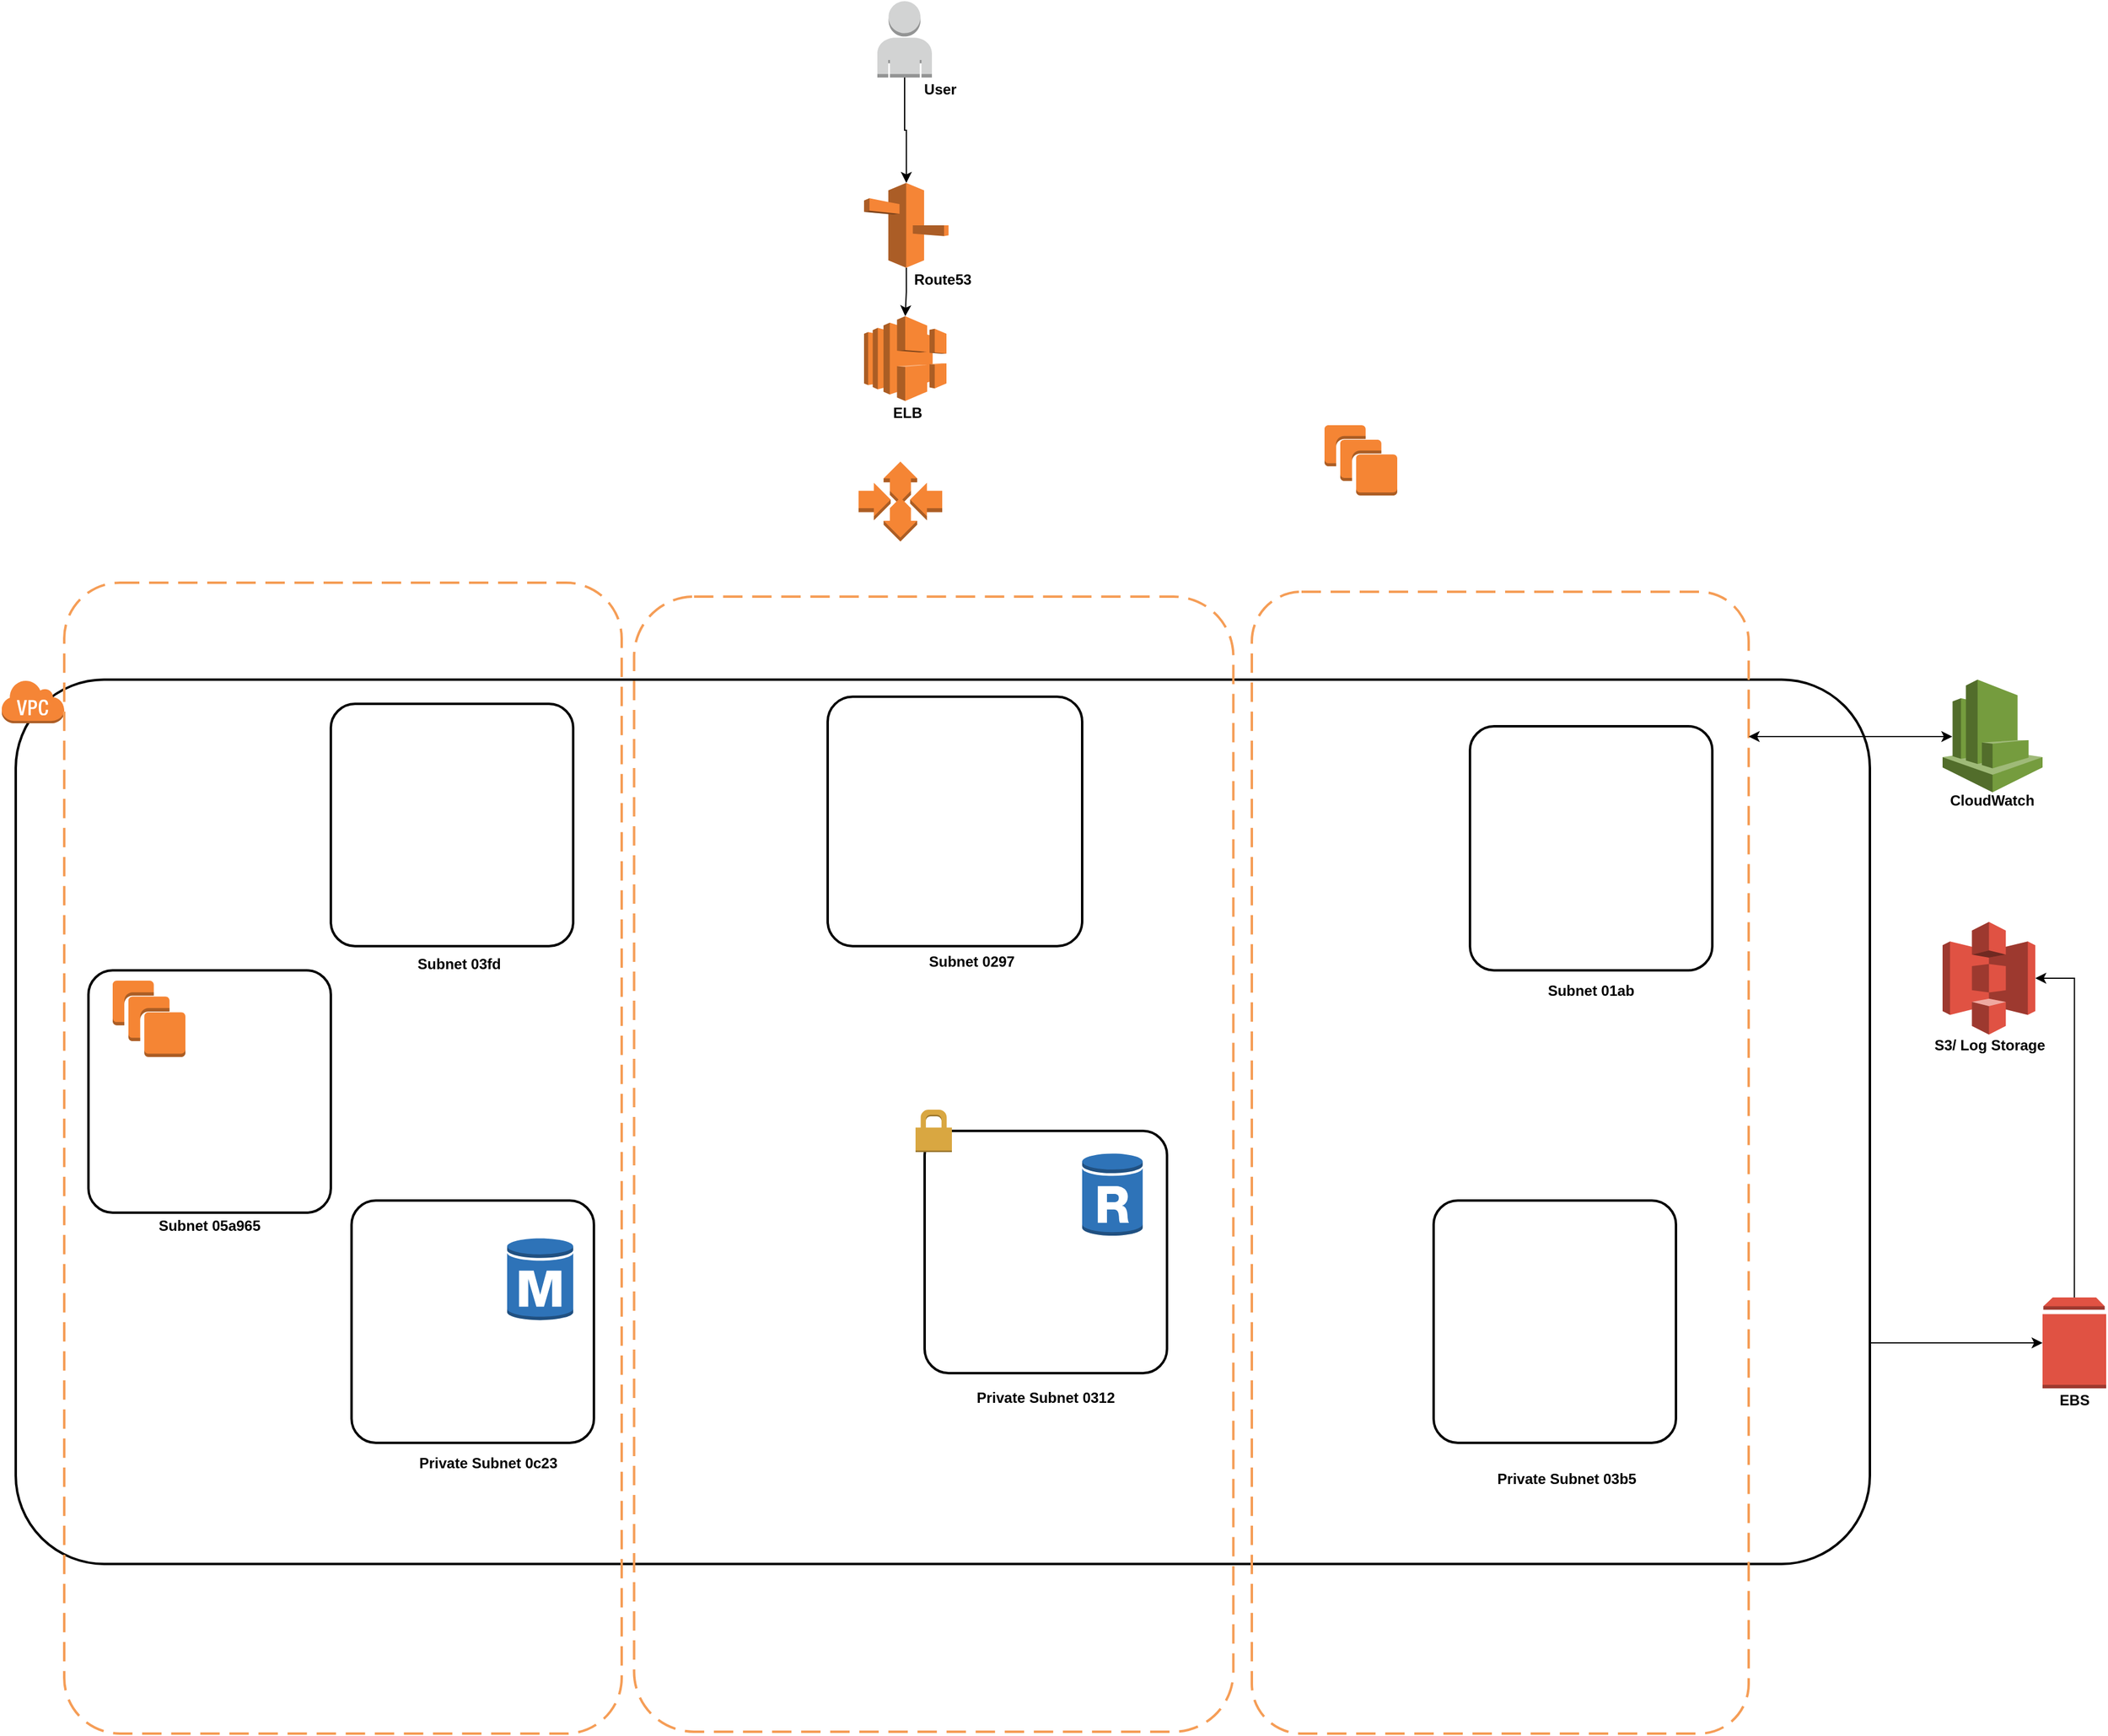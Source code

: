 <mxfile version="14.5.3" type="github">
  <diagram id="YLBtO4QyQiUHlF8-_b-x" name="Page-1">
    <mxGraphModel dx="2076" dy="2196" grid="1" gridSize="10" guides="1" tooltips="1" connect="1" arrows="1" fold="1" page="1" pageScale="1" pageWidth="850" pageHeight="1100" math="0" shadow="0">
      <root>
        <mxCell id="0" />
        <mxCell id="1" parent="0" />
        <mxCell id="7uROpiLHr8Zym426xmD7-12" style="edgeStyle=orthogonalEdgeStyle;rounded=0;orthogonalLoop=1;jettySize=auto;html=1;exitX=1;exitY=0.75;exitDx=0;exitDy=0;" edge="1" parent="1" source="NjoRCPoegAAiFyBmC-Th-3" target="NjoRCPoegAAiFyBmC-Th-34">
          <mxGeometry relative="1" as="geometry" />
        </mxCell>
        <mxCell id="NjoRCPoegAAiFyBmC-Th-3" value="" style="rounded=1;arcSize=10;dashed=0;fillColor=none;gradientColor=none;strokeWidth=2;" parent="1" vertex="1">
          <mxGeometry x="130" y="90" width="1530" height="730" as="geometry" />
        </mxCell>
        <mxCell id="NjoRCPoegAAiFyBmC-Th-4" value="" style="dashed=0;html=1;shape=mxgraph.aws3.virtual_private_cloud;fillColor=#F58536;gradientColor=none;dashed=0;" parent="1" vertex="1">
          <mxGeometry x="118" y="90" width="52" height="36" as="geometry" />
        </mxCell>
        <mxCell id="NjoRCPoegAAiFyBmC-Th-5" value="" style="rounded=1;arcSize=10;dashed=1;strokeColor=#F59D56;fillColor=none;gradientColor=none;dashPattern=8 4;strokeWidth=2;" parent="1" vertex="1">
          <mxGeometry x="170" y="10" width="460" height="950" as="geometry" />
        </mxCell>
        <mxCell id="NjoRCPoegAAiFyBmC-Th-6" value="" style="rounded=1;arcSize=10;dashed=1;strokeColor=#F59D56;fillColor=none;gradientColor=none;dashPattern=8 4;strokeWidth=2;" parent="1" vertex="1">
          <mxGeometry x="640.25" y="21.5" width="494.5" height="937" as="geometry" />
        </mxCell>
        <mxCell id="NjoRCPoegAAiFyBmC-Th-7" value="" style="rounded=1;arcSize=10;dashed=1;strokeColor=#F59D56;fillColor=none;gradientColor=none;dashPattern=8 4;strokeWidth=2;" parent="1" vertex="1">
          <mxGeometry x="1150" y="17.5" width="410" height="942.5" as="geometry" />
        </mxCell>
        <mxCell id="NjoRCPoegAAiFyBmC-Th-8" value="" style="rounded=1;arcSize=10;dashed=0;fillColor=none;gradientColor=none;strokeWidth=2;" parent="1" vertex="1">
          <mxGeometry x="390" y="110" width="200" height="200" as="geometry" />
        </mxCell>
        <mxCell id="NjoRCPoegAAiFyBmC-Th-12" value="" style="rounded=1;arcSize=10;dashed=0;fillColor=none;gradientColor=none;strokeWidth=2;" parent="1" vertex="1">
          <mxGeometry x="190" y="330" width="200" height="200" as="geometry" />
        </mxCell>
        <mxCell id="NjoRCPoegAAiFyBmC-Th-15" value="" style="outlineConnect=0;dashed=0;verticalLabelPosition=bottom;verticalAlign=top;align=center;html=1;shape=mxgraph.aws3.rds_db_instance;fillColor=#2E73B8;gradientColor=none;" parent="1" vertex="1">
          <mxGeometry x="535.5" y="550" width="54.5" height="70" as="geometry" />
        </mxCell>
        <mxCell id="NjoRCPoegAAiFyBmC-Th-17" value="" style="outlineConnect=0;dashed=0;verticalLabelPosition=bottom;verticalAlign=top;align=center;html=1;shape=mxgraph.aws3.instances;fillColor=#F58534;gradientColor=none;" parent="1" vertex="1">
          <mxGeometry x="210" y="338.5" width="60" height="63" as="geometry" />
        </mxCell>
        <mxCell id="NjoRCPoegAAiFyBmC-Th-18" value="" style="rounded=1;arcSize=10;dashed=0;fillColor=none;gradientColor=none;strokeWidth=2;" parent="1" vertex="1">
          <mxGeometry x="799.99" y="104.13" width="210.01" height="205.87" as="geometry" />
        </mxCell>
        <mxCell id="NjoRCPoegAAiFyBmC-Th-20" value="" style="rounded=1;arcSize=10;dashed=0;fillColor=none;gradientColor=none;strokeWidth=2;" parent="1" vertex="1">
          <mxGeometry x="880" y="462.5" width="200" height="200" as="geometry" />
        </mxCell>
        <mxCell id="NjoRCPoegAAiFyBmC-Th-22" value="" style="rounded=1;arcSize=10;dashed=0;fillColor=none;gradientColor=none;strokeWidth=2;" parent="1" vertex="1">
          <mxGeometry x="1330" y="128.5" width="200" height="201.5" as="geometry" />
        </mxCell>
        <mxCell id="NjoRCPoegAAiFyBmC-Th-25" value="" style="dashed=0;html=1;shape=mxgraph.aws3.permissions;fillColor=#D9A741;gradientColor=none;dashed=0;" parent="1" vertex="1">
          <mxGeometry x="872.5" y="445" width="30" height="35" as="geometry" />
        </mxCell>
        <mxCell id="NjoRCPoegAAiFyBmC-Th-26" value="" style="outlineConnect=0;dashed=0;verticalLabelPosition=bottom;verticalAlign=top;align=center;html=1;shape=mxgraph.aws3.rds_db_instance_read_replica;fillColor=#2E73B8;gradientColor=none;" parent="1" vertex="1">
          <mxGeometry x="1010" y="480" width="50" height="70" as="geometry" />
        </mxCell>
        <mxCell id="NjoRCPoegAAiFyBmC-Th-29" value="" style="outlineConnect=0;dashed=0;verticalLabelPosition=bottom;verticalAlign=top;align=center;html=1;shape=mxgraph.aws3.instances;fillColor=#F58534;gradientColor=none;" parent="1" vertex="1">
          <mxGeometry x="1210" y="-120" width="60" height="58" as="geometry" />
        </mxCell>
        <mxCell id="NjoRCPoegAAiFyBmC-Th-30" value="" style="outlineConnect=0;dashed=0;verticalLabelPosition=bottom;verticalAlign=top;align=center;html=1;shape=mxgraph.aws3.elastic_load_balancing;fillColor=#F58534;gradientColor=none;" parent="1" vertex="1">
          <mxGeometry x="830" y="-210" width="68" height="70" as="geometry" />
        </mxCell>
        <mxCell id="NjoRCPoegAAiFyBmC-Th-49" style="edgeStyle=orthogonalEdgeStyle;rounded=0;orthogonalLoop=1;jettySize=auto;html=1;exitX=0.5;exitY=1;exitDx=0;exitDy=0;exitPerimeter=0;" parent="1" source="NjoRCPoegAAiFyBmC-Th-32" target="NjoRCPoegAAiFyBmC-Th-33" edge="1">
          <mxGeometry relative="1" as="geometry" />
        </mxCell>
        <mxCell id="NjoRCPoegAAiFyBmC-Th-32" value="" style="outlineConnect=0;dashed=0;verticalLabelPosition=bottom;verticalAlign=top;align=center;html=1;shape=mxgraph.aws3.user;fillColor=#D2D3D3;gradientColor=none;" parent="1" vertex="1">
          <mxGeometry x="841" y="-470" width="45" height="63" as="geometry" />
        </mxCell>
        <mxCell id="NjoRCPoegAAiFyBmC-Th-50" style="edgeStyle=orthogonalEdgeStyle;rounded=0;orthogonalLoop=1;jettySize=auto;html=1;exitX=0.5;exitY=1;exitDx=0;exitDy=0;exitPerimeter=0;" parent="1" source="NjoRCPoegAAiFyBmC-Th-33" target="NjoRCPoegAAiFyBmC-Th-30" edge="1">
          <mxGeometry relative="1" as="geometry" />
        </mxCell>
        <mxCell id="NjoRCPoegAAiFyBmC-Th-33" value="" style="outlineConnect=0;dashed=0;verticalLabelPosition=bottom;verticalAlign=top;align=center;html=1;shape=mxgraph.aws3.route_53;fillColor=#F58536;gradientColor=none;" parent="1" vertex="1">
          <mxGeometry x="830" y="-320" width="69.75" height="70" as="geometry" />
        </mxCell>
        <mxCell id="NjoRCPoegAAiFyBmC-Th-71" style="edgeStyle=orthogonalEdgeStyle;rounded=0;orthogonalLoop=1;jettySize=auto;html=1;exitX=0.5;exitY=0;exitDx=0;exitDy=0;exitPerimeter=0;entryX=1;entryY=0.5;entryDx=0;entryDy=0;entryPerimeter=0;" parent="1" source="NjoRCPoegAAiFyBmC-Th-34" target="NjoRCPoegAAiFyBmC-Th-35" edge="1">
          <mxGeometry relative="1" as="geometry" />
        </mxCell>
        <mxCell id="NjoRCPoegAAiFyBmC-Th-34" value="" style="outlineConnect=0;dashed=0;verticalLabelPosition=bottom;verticalAlign=top;align=center;html=1;shape=mxgraph.aws3.volume;fillColor=#E05243;gradientColor=none;" parent="1" vertex="1">
          <mxGeometry x="1802.5" y="600" width="52.5" height="75" as="geometry" />
        </mxCell>
        <mxCell id="NjoRCPoegAAiFyBmC-Th-35" value="" style="outlineConnect=0;dashed=0;verticalLabelPosition=bottom;verticalAlign=top;align=center;html=1;shape=mxgraph.aws3.s3;fillColor=#E05243;gradientColor=none;" parent="1" vertex="1">
          <mxGeometry x="1720" y="290" width="76.5" height="93" as="geometry" />
        </mxCell>
        <mxCell id="NjoRCPoegAAiFyBmC-Th-36" value="&lt;b&gt;Subnet 05a965&lt;/b&gt;" style="text;html=1;strokeColor=none;fillColor=none;align=center;verticalAlign=middle;whiteSpace=wrap;rounded=0;" parent="1" vertex="1">
          <mxGeometry x="245" y="532" width="90" height="18" as="geometry" />
        </mxCell>
        <mxCell id="NjoRCPoegAAiFyBmC-Th-37" value="&lt;b&gt;Private Subnet 0c23&lt;/b&gt;" style="text;html=1;strokeColor=none;fillColor=none;align=center;verticalAlign=middle;whiteSpace=wrap;rounded=0;" parent="1" vertex="1">
          <mxGeometry x="459.69" y="729" width="120.37" height="16" as="geometry" />
        </mxCell>
        <mxCell id="NjoRCPoegAAiFyBmC-Th-38" value="&lt;b&gt;Subnet 03fd&lt;/b&gt;" style="text;html=1;strokeColor=none;fillColor=none;align=center;verticalAlign=middle;whiteSpace=wrap;rounded=0;" parent="1" vertex="1">
          <mxGeometry x="455.5" y="320" width="80" height="10" as="geometry" />
        </mxCell>
        <mxCell id="NjoRCPoegAAiFyBmC-Th-39" value="&lt;b&gt;Subnet 0297&lt;/b&gt;" style="text;html=1;strokeColor=none;fillColor=none;align=center;verticalAlign=middle;whiteSpace=wrap;rounded=0;" parent="1" vertex="1">
          <mxGeometry x="880" y="315" width="78" height="15" as="geometry" />
        </mxCell>
        <mxCell id="NjoRCPoegAAiFyBmC-Th-40" value="&lt;b&gt;Private Subnet 0312&lt;/b&gt;" style="text;html=1;strokeColor=none;fillColor=none;align=center;verticalAlign=middle;whiteSpace=wrap;rounded=0;" parent="1" vertex="1">
          <mxGeometry x="915" y="675" width="130" height="15" as="geometry" />
        </mxCell>
        <mxCell id="NjoRCPoegAAiFyBmC-Th-41" value="&lt;b&gt;Subnet 01ab&lt;/b&gt;" style="text;html=1;strokeColor=none;fillColor=none;align=center;verticalAlign=middle;whiteSpace=wrap;rounded=0;" parent="1" vertex="1">
          <mxGeometry x="1390" y="338.5" width="80" height="16" as="geometry" />
        </mxCell>
        <mxCell id="NjoRCPoegAAiFyBmC-Th-42" value="&lt;b&gt;Private Subnet 03b5&lt;/b&gt;" style="text;html=1;strokeColor=none;fillColor=none;align=center;verticalAlign=middle;whiteSpace=wrap;rounded=0;" parent="1" vertex="1">
          <mxGeometry x="1350" y="745" width="120" height="10" as="geometry" />
        </mxCell>
        <mxCell id="NjoRCPoegAAiFyBmC-Th-46" value="" style="outlineConnect=0;dashed=0;verticalLabelPosition=bottom;verticalAlign=top;align=center;html=1;shape=mxgraph.aws3.auto_scaling;fillColor=#F58534;gradientColor=none;" parent="1" vertex="1">
          <mxGeometry x="825.5" y="-90" width="69" height="66" as="geometry" />
        </mxCell>
        <mxCell id="NjoRCPoegAAiFyBmC-Th-47" value="&lt;b&gt;S3/ Log Storage&lt;/b&gt;" style="text;html=1;strokeColor=none;fillColor=none;align=center;verticalAlign=middle;whiteSpace=wrap;rounded=0;" parent="1" vertex="1">
          <mxGeometry x="1704.5" y="381.5" width="107.5" height="20" as="geometry" />
        </mxCell>
        <mxCell id="NjoRCPoegAAiFyBmC-Th-48" value="&lt;b&gt;EBS&lt;/b&gt;" style="text;html=1;strokeColor=none;fillColor=none;align=center;verticalAlign=middle;whiteSpace=wrap;rounded=0;" parent="1" vertex="1">
          <mxGeometry x="1808.75" y="675" width="40" height="20" as="geometry" />
        </mxCell>
        <mxCell id="NjoRCPoegAAiFyBmC-Th-60" value="" style="outlineConnect=0;dashed=0;verticalLabelPosition=bottom;verticalAlign=top;align=center;html=1;shape=mxgraph.aws3.cloudwatch;fillColor=#759C3E;gradientColor=none;" parent="1" vertex="1">
          <mxGeometry x="1720" y="90" width="82.5" height="93" as="geometry" />
        </mxCell>
        <mxCell id="NjoRCPoegAAiFyBmC-Th-61" value="&lt;b&gt;CloudWatch&lt;/b&gt;" style="text;html=1;strokeColor=none;fillColor=none;align=center;verticalAlign=middle;whiteSpace=wrap;rounded=0;" parent="1" vertex="1">
          <mxGeometry x="1741.25" y="180" width="40" height="20" as="geometry" />
        </mxCell>
        <mxCell id="NjoRCPoegAAiFyBmC-Th-63" value="" style="endArrow=classic;startArrow=classic;html=1;entryX=1;entryY=0;entryDx=0;entryDy=0;" parent="1" edge="1">
          <mxGeometry width="50" height="50" relative="1" as="geometry">
            <mxPoint x="1728" y="137" as="sourcePoint" />
            <mxPoint x="1560" y="137" as="targetPoint" />
          </mxGeometry>
        </mxCell>
        <mxCell id="NjoRCPoegAAiFyBmC-Th-76" value="" style="shape=image;html=1;verticalAlign=top;verticalLabelPosition=bottom;labelBackgroundColor=#ffffff;imageAspect=0;aspect=fixed;image=https://cdn2.iconfinder.com/data/icons/stilllife/48x48/filesystems/gnome-fs-nfs.png" parent="1" vertex="1">
          <mxGeometry x="425" y="630" width="80" height="80" as="geometry" />
        </mxCell>
        <mxCell id="NjoRCPoegAAiFyBmC-Th-89" value="&lt;b&gt;ELB&lt;/b&gt;" style="text;html=1;strokeColor=none;fillColor=none;align=center;verticalAlign=middle;whiteSpace=wrap;rounded=0;" parent="1" vertex="1">
          <mxGeometry x="846" y="-140" width="40" height="20" as="geometry" />
        </mxCell>
        <mxCell id="NjoRCPoegAAiFyBmC-Th-94" value="&lt;b&gt;Route53&lt;/b&gt;" style="text;html=1;strokeColor=none;fillColor=none;align=center;verticalAlign=middle;whiteSpace=wrap;rounded=0;" parent="1" vertex="1">
          <mxGeometry x="875" y="-250" width="40" height="20" as="geometry" />
        </mxCell>
        <mxCell id="NjoRCPoegAAiFyBmC-Th-96" value="&lt;b&gt;User&lt;/b&gt;" style="text;html=1;strokeColor=none;fillColor=none;align=center;verticalAlign=middle;whiteSpace=wrap;rounded=0;" parent="1" vertex="1">
          <mxGeometry x="872.5" y="-407" width="40" height="20" as="geometry" />
        </mxCell>
        <mxCell id="7uROpiLHr8Zym426xmD7-7" value="" style="rounded=1;arcSize=10;dashed=0;fillColor=none;gradientColor=none;strokeWidth=2;" vertex="1" parent="1">
          <mxGeometry x="407.12" y="520" width="200" height="200" as="geometry" />
        </mxCell>
        <mxCell id="7uROpiLHr8Zym426xmD7-14" value="" style="shape=image;html=1;verticalAlign=top;verticalLabelPosition=bottom;labelBackgroundColor=#ffffff;imageAspect=0;aspect=fixed;image=https://cdn2.iconfinder.com/data/icons/stilllife/48x48/filesystems/gnome-fs-nfs.png" vertex="1" parent="1">
          <mxGeometry x="890" y="572" width="78" height="78" as="geometry" />
        </mxCell>
        <mxCell id="7uROpiLHr8Zym426xmD7-15" value="" style="rounded=1;arcSize=10;dashed=0;fillColor=none;gradientColor=none;strokeWidth=2;" vertex="1" parent="1">
          <mxGeometry x="1300" y="520" width="200" height="200" as="geometry" />
        </mxCell>
      </root>
    </mxGraphModel>
  </diagram>
</mxfile>
